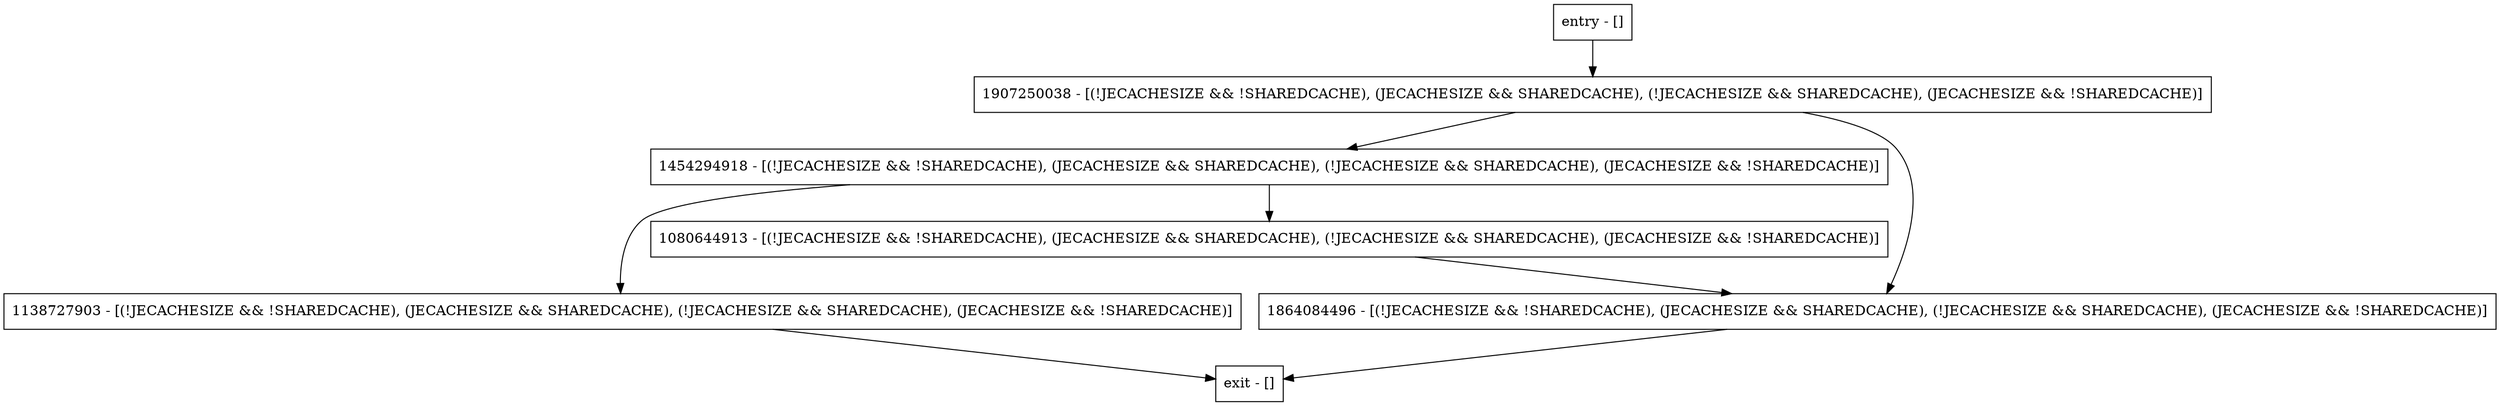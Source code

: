 digraph addToSharedCacheEnvs {
node [shape=record];
1454294918 [label="1454294918 - [(!JECACHESIZE && !SHAREDCACHE), (JECACHESIZE && SHAREDCACHE), (!JECACHESIZE && SHAREDCACHE), (JECACHESIZE && !SHAREDCACHE)]"];
1138727903 [label="1138727903 - [(!JECACHESIZE && !SHAREDCACHE), (JECACHESIZE && SHAREDCACHE), (!JECACHESIZE && SHAREDCACHE), (JECACHESIZE && !SHAREDCACHE)]"];
entry [label="entry - []"];
exit [label="exit - []"];
1080644913 [label="1080644913 - [(!JECACHESIZE && !SHAREDCACHE), (JECACHESIZE && SHAREDCACHE), (!JECACHESIZE && SHAREDCACHE), (JECACHESIZE && !SHAREDCACHE)]"];
1907250038 [label="1907250038 - [(!JECACHESIZE && !SHAREDCACHE), (JECACHESIZE && SHAREDCACHE), (!JECACHESIZE && SHAREDCACHE), (JECACHESIZE && !SHAREDCACHE)]"];
1864084496 [label="1864084496 - [(!JECACHESIZE && !SHAREDCACHE), (JECACHESIZE && SHAREDCACHE), (!JECACHESIZE && SHAREDCACHE), (JECACHESIZE && !SHAREDCACHE)]"];
entry;
exit;
1454294918 -> 1138727903;
1454294918 -> 1080644913;
1138727903 -> exit;
entry -> 1907250038;
1080644913 -> 1864084496;
1907250038 -> 1454294918;
1907250038 -> 1864084496;
1864084496 -> exit;
}
